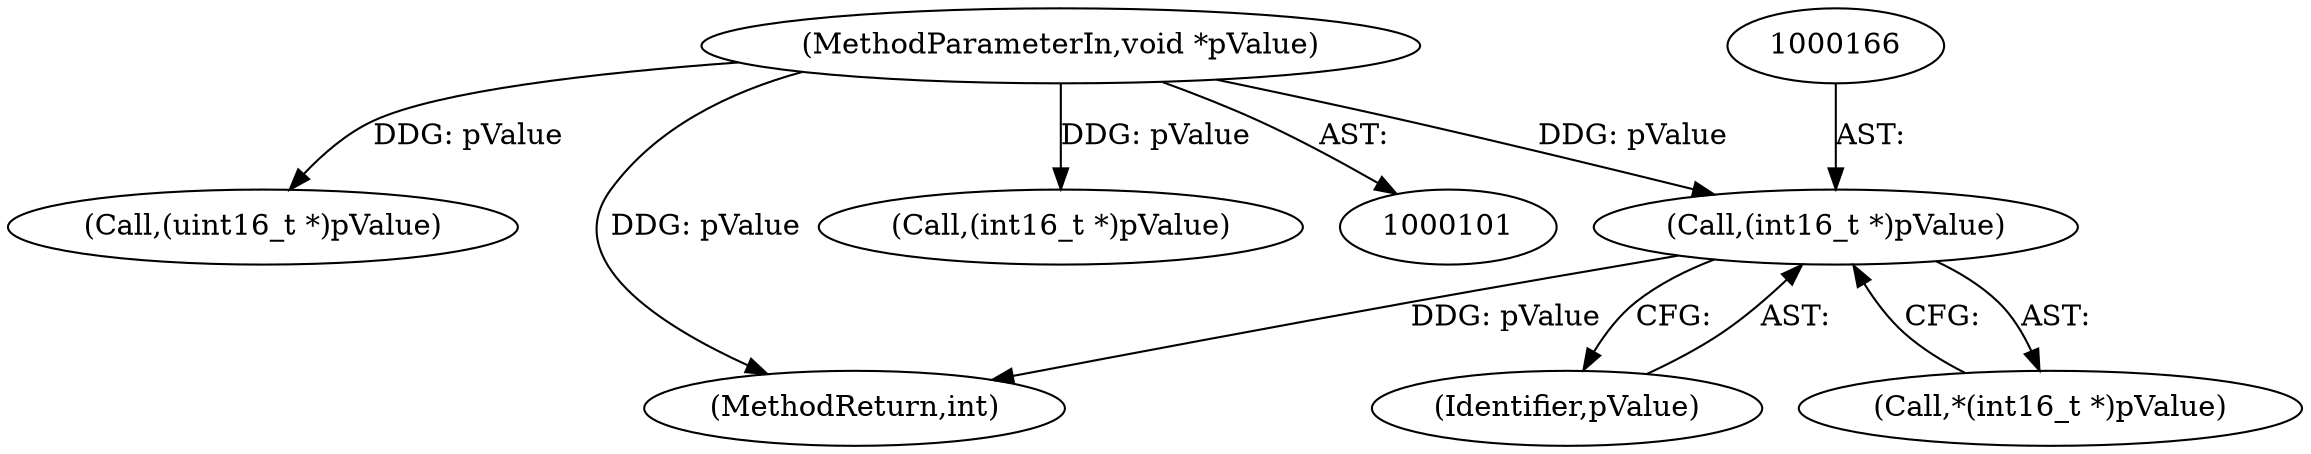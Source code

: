 digraph "0_Android_321ea5257e37c8edb26e66fe4ee78cca4cd915fe_0@pointer" {
"1000165" [label="(Call,(int16_t *)pValue)"];
"1000104" [label="(MethodParameterIn,void *pValue)"];
"1000165" [label="(Call,(int16_t *)pValue)"];
"1000104" [label="(MethodParameterIn,void *pValue)"];
"1000164" [label="(Call,*(int16_t *)pValue)"];
"1000134" [label="(Call,(uint16_t *)pValue)"];
"1000167" [label="(Identifier,pValue)"];
"1000283" [label="(MethodReturn,int)"];
"1000203" [label="(Call,(int16_t *)pValue)"];
"1000165" -> "1000164"  [label="AST: "];
"1000165" -> "1000167"  [label="CFG: "];
"1000166" -> "1000165"  [label="AST: "];
"1000167" -> "1000165"  [label="AST: "];
"1000164" -> "1000165"  [label="CFG: "];
"1000165" -> "1000283"  [label="DDG: pValue"];
"1000104" -> "1000165"  [label="DDG: pValue"];
"1000104" -> "1000101"  [label="AST: "];
"1000104" -> "1000283"  [label="DDG: pValue"];
"1000104" -> "1000134"  [label="DDG: pValue"];
"1000104" -> "1000203"  [label="DDG: pValue"];
}
